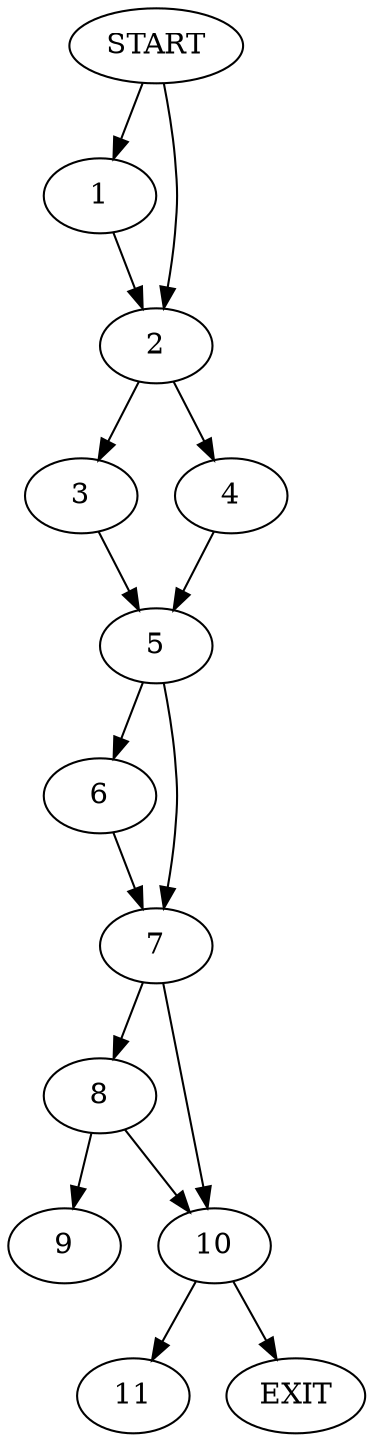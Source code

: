 digraph { 
0 [label="START"];
1;
2;
3;
4;
5;
6;
7;
8;
9;
10;
11;
12[label="EXIT"];
0 -> 2;
0 -> 1;
1 -> 2;
2 -> 3;
2 -> 4;
3 -> 5;
4 -> 5;
5 -> 7;
5 -> 6;
6 -> 7;
7 -> 8;
7 -> 10;
8 -> 9;
8 -> 10;
10 -> 11;
10 -> 12;
}